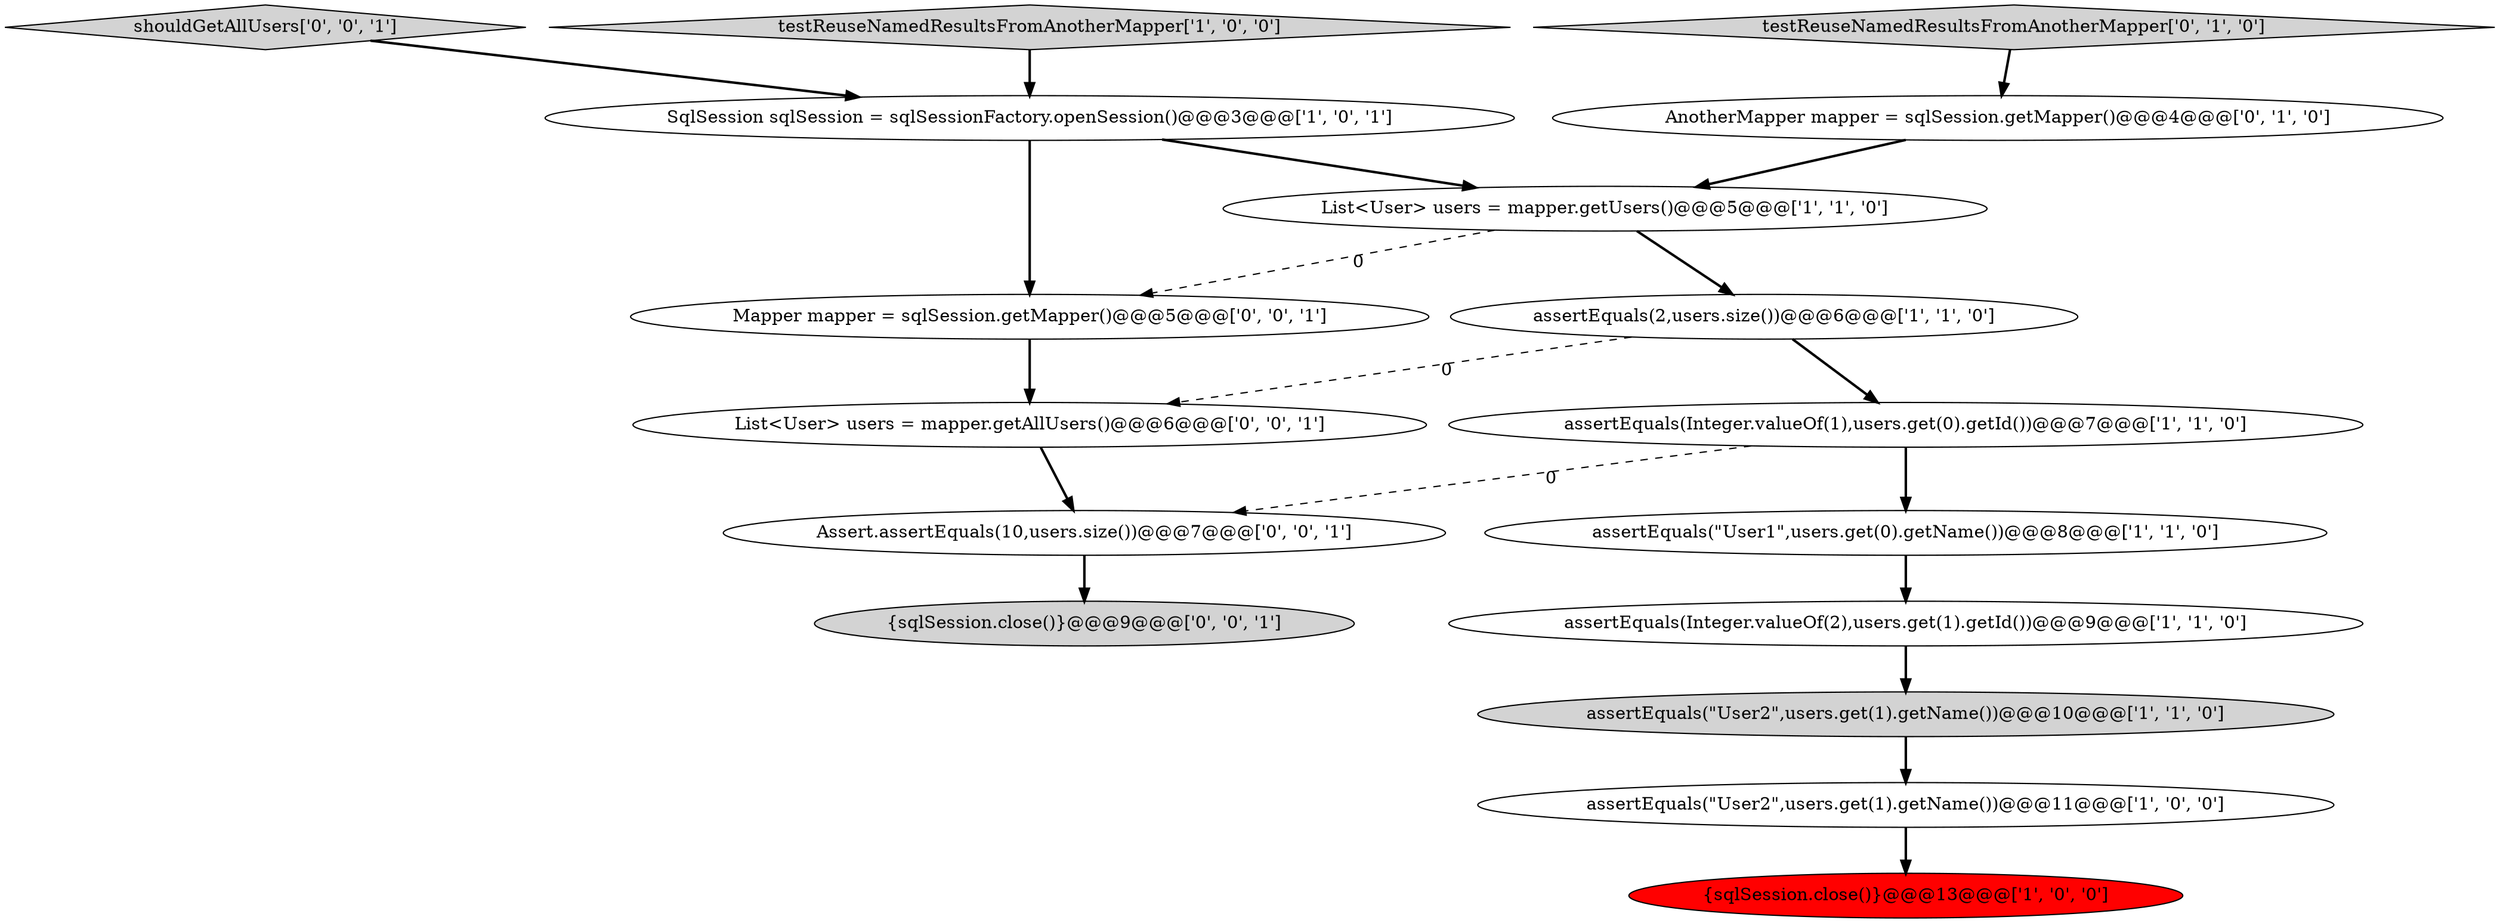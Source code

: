 digraph {
12 [style = filled, label = "Assert.assertEquals(10,users.size())@@@7@@@['0', '0', '1']", fillcolor = white, shape = ellipse image = "AAA0AAABBB3BBB"];
10 [style = filled, label = "testReuseNamedResultsFromAnotherMapper['0', '1', '0']", fillcolor = lightgray, shape = diamond image = "AAA0AAABBB2BBB"];
14 [style = filled, label = "List<User> users = mapper.getAllUsers()@@@6@@@['0', '0', '1']", fillcolor = white, shape = ellipse image = "AAA0AAABBB3BBB"];
1 [style = filled, label = "{sqlSession.close()}@@@13@@@['1', '0', '0']", fillcolor = red, shape = ellipse image = "AAA1AAABBB1BBB"];
4 [style = filled, label = "assertEquals(Integer.valueOf(2),users.get(1).getId())@@@9@@@['1', '1', '0']", fillcolor = white, shape = ellipse image = "AAA0AAABBB1BBB"];
3 [style = filled, label = "SqlSession sqlSession = sqlSessionFactory.openSession()@@@3@@@['1', '0', '1']", fillcolor = white, shape = ellipse image = "AAA0AAABBB1BBB"];
8 [style = filled, label = "assertEquals(\"User2\",users.get(1).getName())@@@11@@@['1', '0', '0']", fillcolor = white, shape = ellipse image = "AAA0AAABBB1BBB"];
15 [style = filled, label = "{sqlSession.close()}@@@9@@@['0', '0', '1']", fillcolor = lightgray, shape = ellipse image = "AAA0AAABBB3BBB"];
16 [style = filled, label = "shouldGetAllUsers['0', '0', '1']", fillcolor = lightgray, shape = diamond image = "AAA0AAABBB3BBB"];
2 [style = filled, label = "assertEquals(\"User1\",users.get(0).getName())@@@8@@@['1', '1', '0']", fillcolor = white, shape = ellipse image = "AAA0AAABBB1BBB"];
0 [style = filled, label = "assertEquals(2,users.size())@@@6@@@['1', '1', '0']", fillcolor = white, shape = ellipse image = "AAA0AAABBB1BBB"];
6 [style = filled, label = "assertEquals(\"User2\",users.get(1).getName())@@@10@@@['1', '1', '0']", fillcolor = lightgray, shape = ellipse image = "AAA0AAABBB1BBB"];
7 [style = filled, label = "List<User> users = mapper.getUsers()@@@5@@@['1', '1', '0']", fillcolor = white, shape = ellipse image = "AAA0AAABBB1BBB"];
9 [style = filled, label = "testReuseNamedResultsFromAnotherMapper['1', '0', '0']", fillcolor = lightgray, shape = diamond image = "AAA0AAABBB1BBB"];
11 [style = filled, label = "AnotherMapper mapper = sqlSession.getMapper()@@@4@@@['0', '1', '0']", fillcolor = white, shape = ellipse image = "AAA0AAABBB2BBB"];
13 [style = filled, label = "Mapper mapper = sqlSession.getMapper()@@@5@@@['0', '0', '1']", fillcolor = white, shape = ellipse image = "AAA0AAABBB3BBB"];
5 [style = filled, label = "assertEquals(Integer.valueOf(1),users.get(0).getId())@@@7@@@['1', '1', '0']", fillcolor = white, shape = ellipse image = "AAA0AAABBB1BBB"];
3->13 [style = bold, label=""];
0->14 [style = dashed, label="0"];
8->1 [style = bold, label=""];
9->3 [style = bold, label=""];
16->3 [style = bold, label=""];
5->2 [style = bold, label=""];
14->12 [style = bold, label=""];
7->0 [style = bold, label=""];
5->12 [style = dashed, label="0"];
3->7 [style = bold, label=""];
2->4 [style = bold, label=""];
4->6 [style = bold, label=""];
13->14 [style = bold, label=""];
12->15 [style = bold, label=""];
11->7 [style = bold, label=""];
6->8 [style = bold, label=""];
0->5 [style = bold, label=""];
7->13 [style = dashed, label="0"];
10->11 [style = bold, label=""];
}
